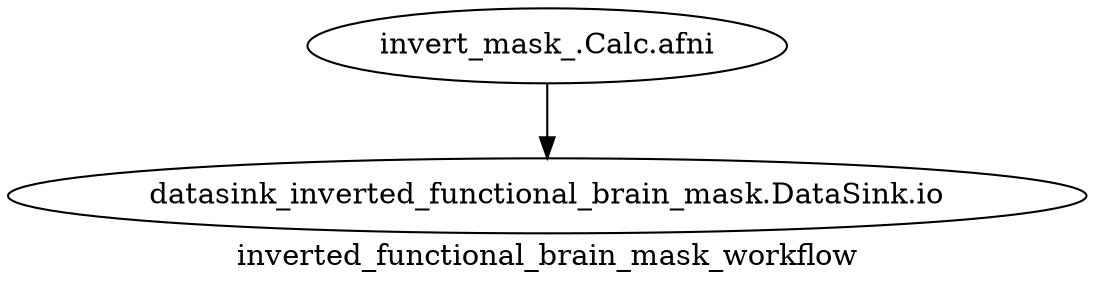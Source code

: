digraph inverted_functional_brain_mask_workflow{
  label="inverted_functional_brain_mask_workflow";
  inverted_functional_brain_mask_workflow_invert_mask_[label="invert_mask_.Calc.afni"];
  inverted_functional_brain_mask_workflow_datasink_inverted_functional_brain_mask[label="datasink_inverted_functional_brain_mask.DataSink.io"];
  inverted_functional_brain_mask_workflow_invert_mask_ -> inverted_functional_brain_mask_workflow_datasink_inverted_functional_brain_mask;
}